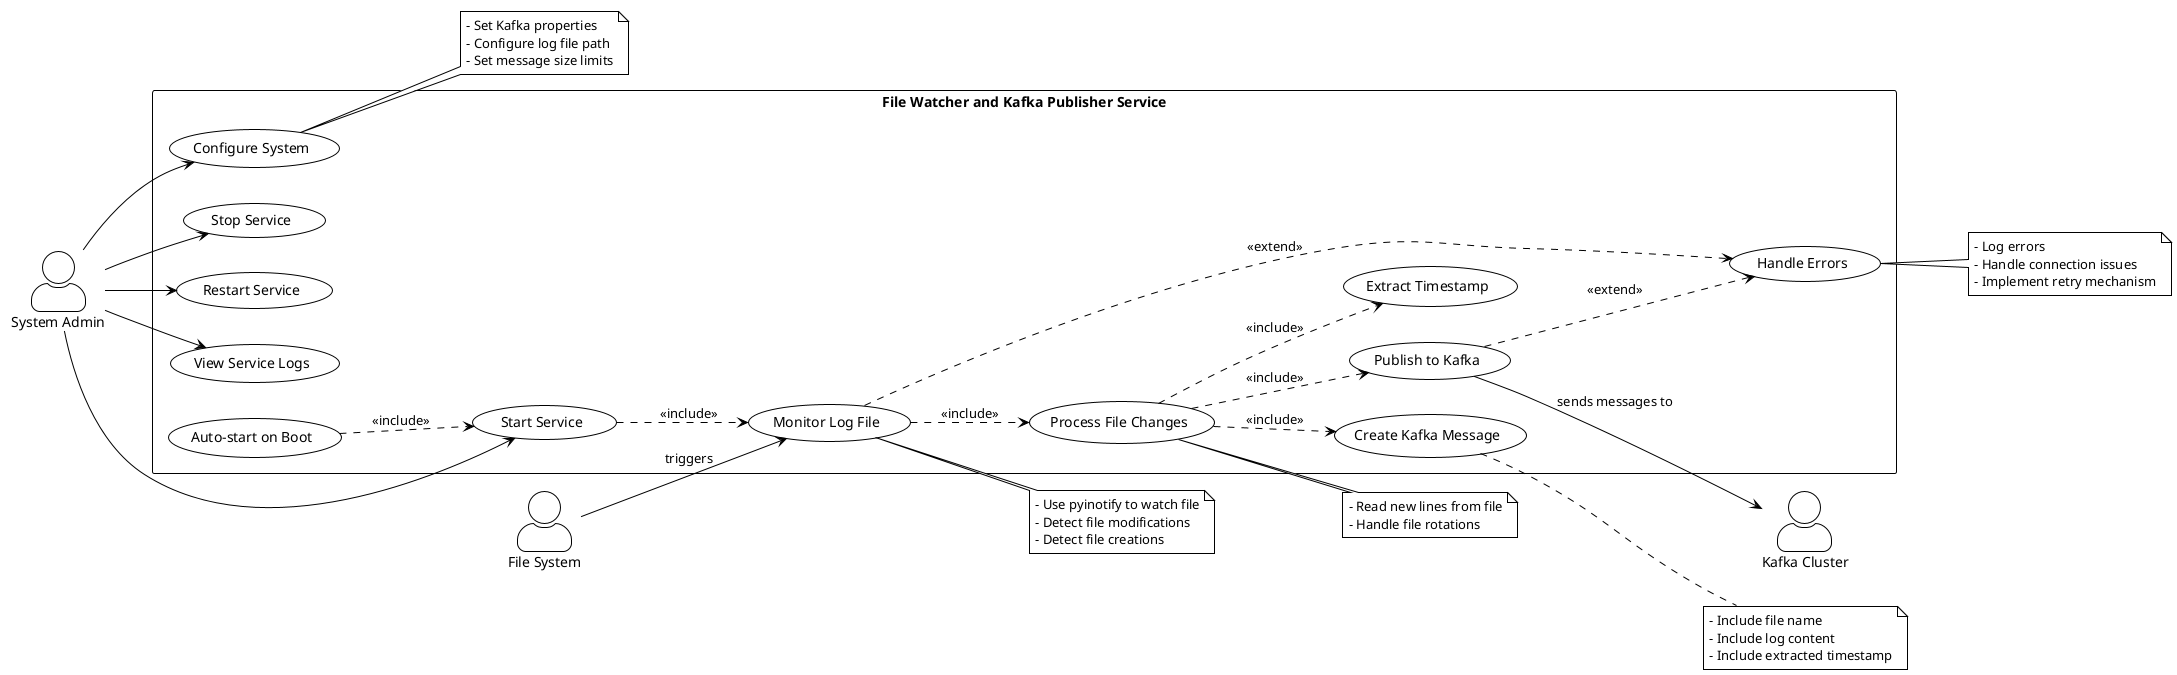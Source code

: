 @startuml
!theme plain
left to right direction
skinparam actorStyle awesome

actor "System Admin" as admin
actor "Kafka Cluster" as kafka
actor "File System" as fs

rectangle "File Watcher and Kafka Publisher Service" {
  usecase "Configure System" as UC1
  usecase "Start Service" as UC2
  usecase "Stop Service" as UC3
  usecase "Restart Service" as UC4
  usecase "Monitor Log File" as UC5
  usecase "Process File Changes" as UC6
  usecase "Extract Timestamp" as UC7
  usecase "Create Kafka Message" as UC8
  usecase "Publish to Kafka" as UC9
  usecase "Handle Errors" as UC10
  usecase "View Service Logs" as UC11
  usecase "Auto-start on Boot" as UC12
}

admin --> UC1
admin --> UC2
admin --> UC3
admin --> UC4
admin --> UC11
UC2 ..> UC5 : <<include>>
UC5 ..> UC6 : <<include>>
UC6 ..> UC7 : <<include>>
UC6 ..> UC8 : <<include>>
UC6 ..> UC9 : <<include>>
UC9 --> kafka : sends messages to
UC5 ..> UC10 : <<extend>>
UC9 ..> UC10 : <<extend>>
UC12 ..> UC2 : <<include>>
fs --> UC5 : triggers

note right of UC1
  - Set Kafka properties
  - Configure log file path
  - Set message size limits
end note

note right of UC5
  - Use pyinotify to watch file
  - Detect file modifications
  - Detect file creations
end note

note right of UC6
  - Read new lines from file
  - Handle file rotations
end note

note right of UC8
  - Include file name
  - Include log content
  - Include extracted timestamp
end note

note right of UC10
  - Log errors
  - Handle connection issues
  - Implement retry mechanism
end note

@enduml